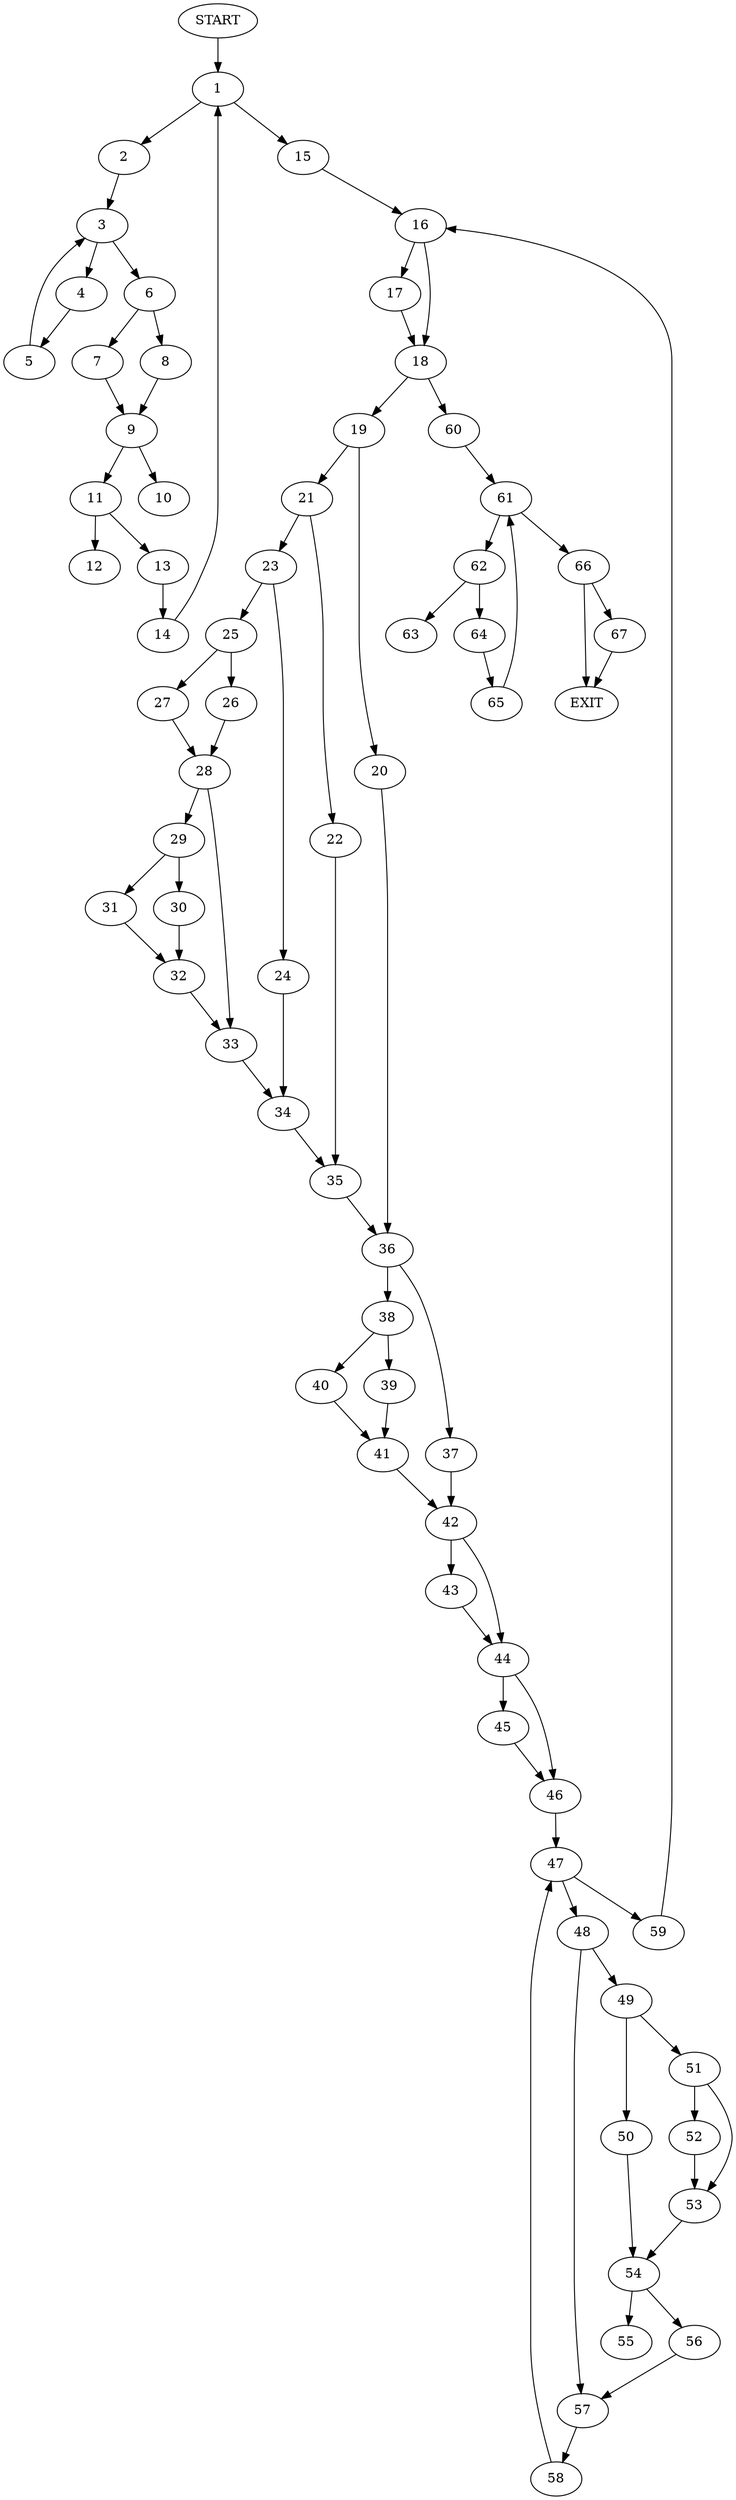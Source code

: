 digraph { 
0 [label="START"];
1;
2;
3;
4;
5;
6;
7;
8;
9;
10;
11;
12;
13;
14;
15;
16;
17;
18;
19;
20;
21;
22;
23;
24;
25;
26;
27;
28;
29;
30;
31;
32;
33;
34;
35;
36;
37;
38;
39;
40;
41;
42;
43;
44;
45;
46;
47;
48;
49;
50;
51;
52;
53;
54;
55;
56;
57;
58;
59;
60;
61;
62;
63;
64;
65;
66;
67;
68[label="EXIT"];
0 -> 1;
1 -> 2;
1 -> 15;
2 -> 3;
3 -> 4;
3 -> 6;
4 -> 5;
5 -> 3;
6 -> 7;
6 -> 8;
7 -> 9;
8 -> 9;
9 -> 11;
9 -> 10;
11 -> 12;
11 -> 13;
13 -> 14;
14 -> 1;
15 -> 16;
16 -> 18;
16 -> 17;
17 -> 18;
18 -> 19;
18 -> 60;
19 -> 21;
19 -> 20;
20 -> 36;
21 -> 23;
21 -> 22;
22 -> 35;
23 -> 24;
23 -> 25;
24 -> 34;
25 -> 26;
25 -> 27;
26 -> 28;
27 -> 28;
28 -> 29;
28 -> 33;
29 -> 30;
29 -> 31;
30 -> 32;
31 -> 32;
32 -> 33;
33 -> 34;
34 -> 35;
35 -> 36;
36 -> 37;
36 -> 38;
37 -> 42;
38 -> 39;
38 -> 40;
39 -> 41;
40 -> 41;
41 -> 42;
42 -> 43;
42 -> 44;
43 -> 44;
44 -> 45;
44 -> 46;
45 -> 46;
46 -> 47;
47 -> 48;
47 -> 59;
48 -> 49;
48 -> 57;
49 -> 50;
49 -> 51;
50 -> 54;
51 -> 52;
51 -> 53;
52 -> 53;
53 -> 54;
54 -> 55;
54 -> 56;
56 -> 57;
57 -> 58;
58 -> 47;
59 -> 16;
60 -> 61;
61 -> 62;
61 -> 66;
62 -> 63;
62 -> 64;
64 -> 65;
65 -> 61;
66 -> 67;
66 -> 68;
67 -> 68;
}